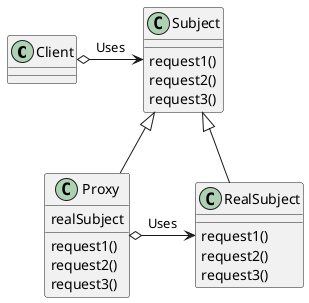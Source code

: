 @startuml

Client o-right-> Subject : Uses
Proxy -up-|> Subject
RealSubject -up-|> Subject
Proxy o-right-> RealSubject : Uses

Subject : request1()
Subject : request2()
Subject : request3()

Proxy : realSubject
Proxy : request1()
Proxy : request2()
Proxy : request3()

RealSubject : request1()
RealSubject : request2()
RealSubject : request3()

@enduml